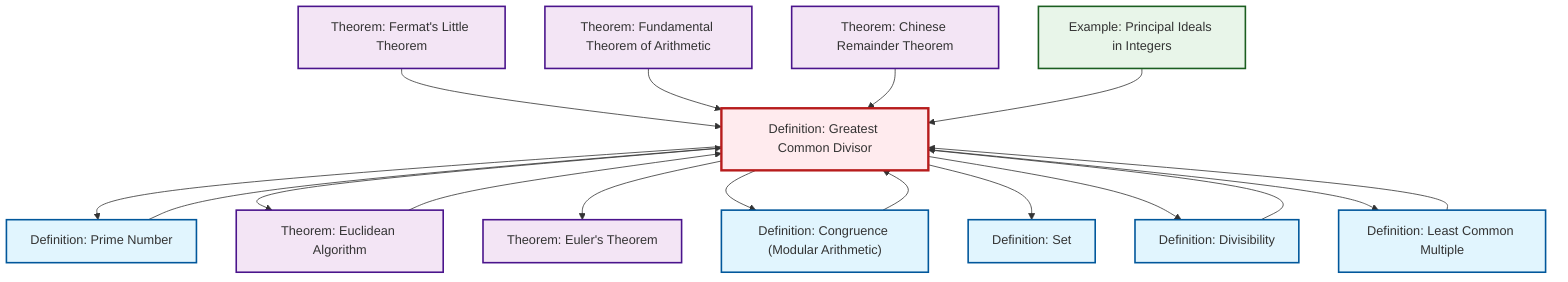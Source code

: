 graph TD
    classDef definition fill:#e1f5fe,stroke:#01579b,stroke-width:2px
    classDef theorem fill:#f3e5f5,stroke:#4a148c,stroke-width:2px
    classDef axiom fill:#fff3e0,stroke:#e65100,stroke-width:2px
    classDef example fill:#e8f5e9,stroke:#1b5e20,stroke-width:2px
    classDef current fill:#ffebee,stroke:#b71c1c,stroke-width:3px
    def-set["Definition: Set"]:::definition
    thm-fermat-little["Theorem: Fermat's Little Theorem"]:::theorem
    thm-euclidean-algorithm["Theorem: Euclidean Algorithm"]:::theorem
    def-gcd["Definition: Greatest Common Divisor"]:::definition
    ex-principal-ideal["Example: Principal Ideals in Integers"]:::example
    thm-chinese-remainder["Theorem: Chinese Remainder Theorem"]:::theorem
    def-divisibility["Definition: Divisibility"]:::definition
    def-prime["Definition: Prime Number"]:::definition
    thm-fundamental-arithmetic["Theorem: Fundamental Theorem of Arithmetic"]:::theorem
    def-congruence["Definition: Congruence (Modular Arithmetic)"]:::definition
    thm-euler["Theorem: Euler's Theorem"]:::theorem
    def-lcm["Definition: Least Common Multiple"]:::definition
    thm-fermat-little --> def-gcd
    def-congruence --> def-gcd
    def-gcd --> def-prime
    thm-fundamental-arithmetic --> def-gcd
    thm-euclidean-algorithm --> def-gcd
    def-divisibility --> def-gcd
    def-prime --> def-gcd
    def-gcd --> thm-euclidean-algorithm
    def-gcd --> thm-euler
    thm-chinese-remainder --> def-gcd
    def-gcd --> def-congruence
    def-gcd --> def-set
    def-gcd --> def-divisibility
    ex-principal-ideal --> def-gcd
    def-gcd --> def-lcm
    def-lcm --> def-gcd
    class def-gcd current